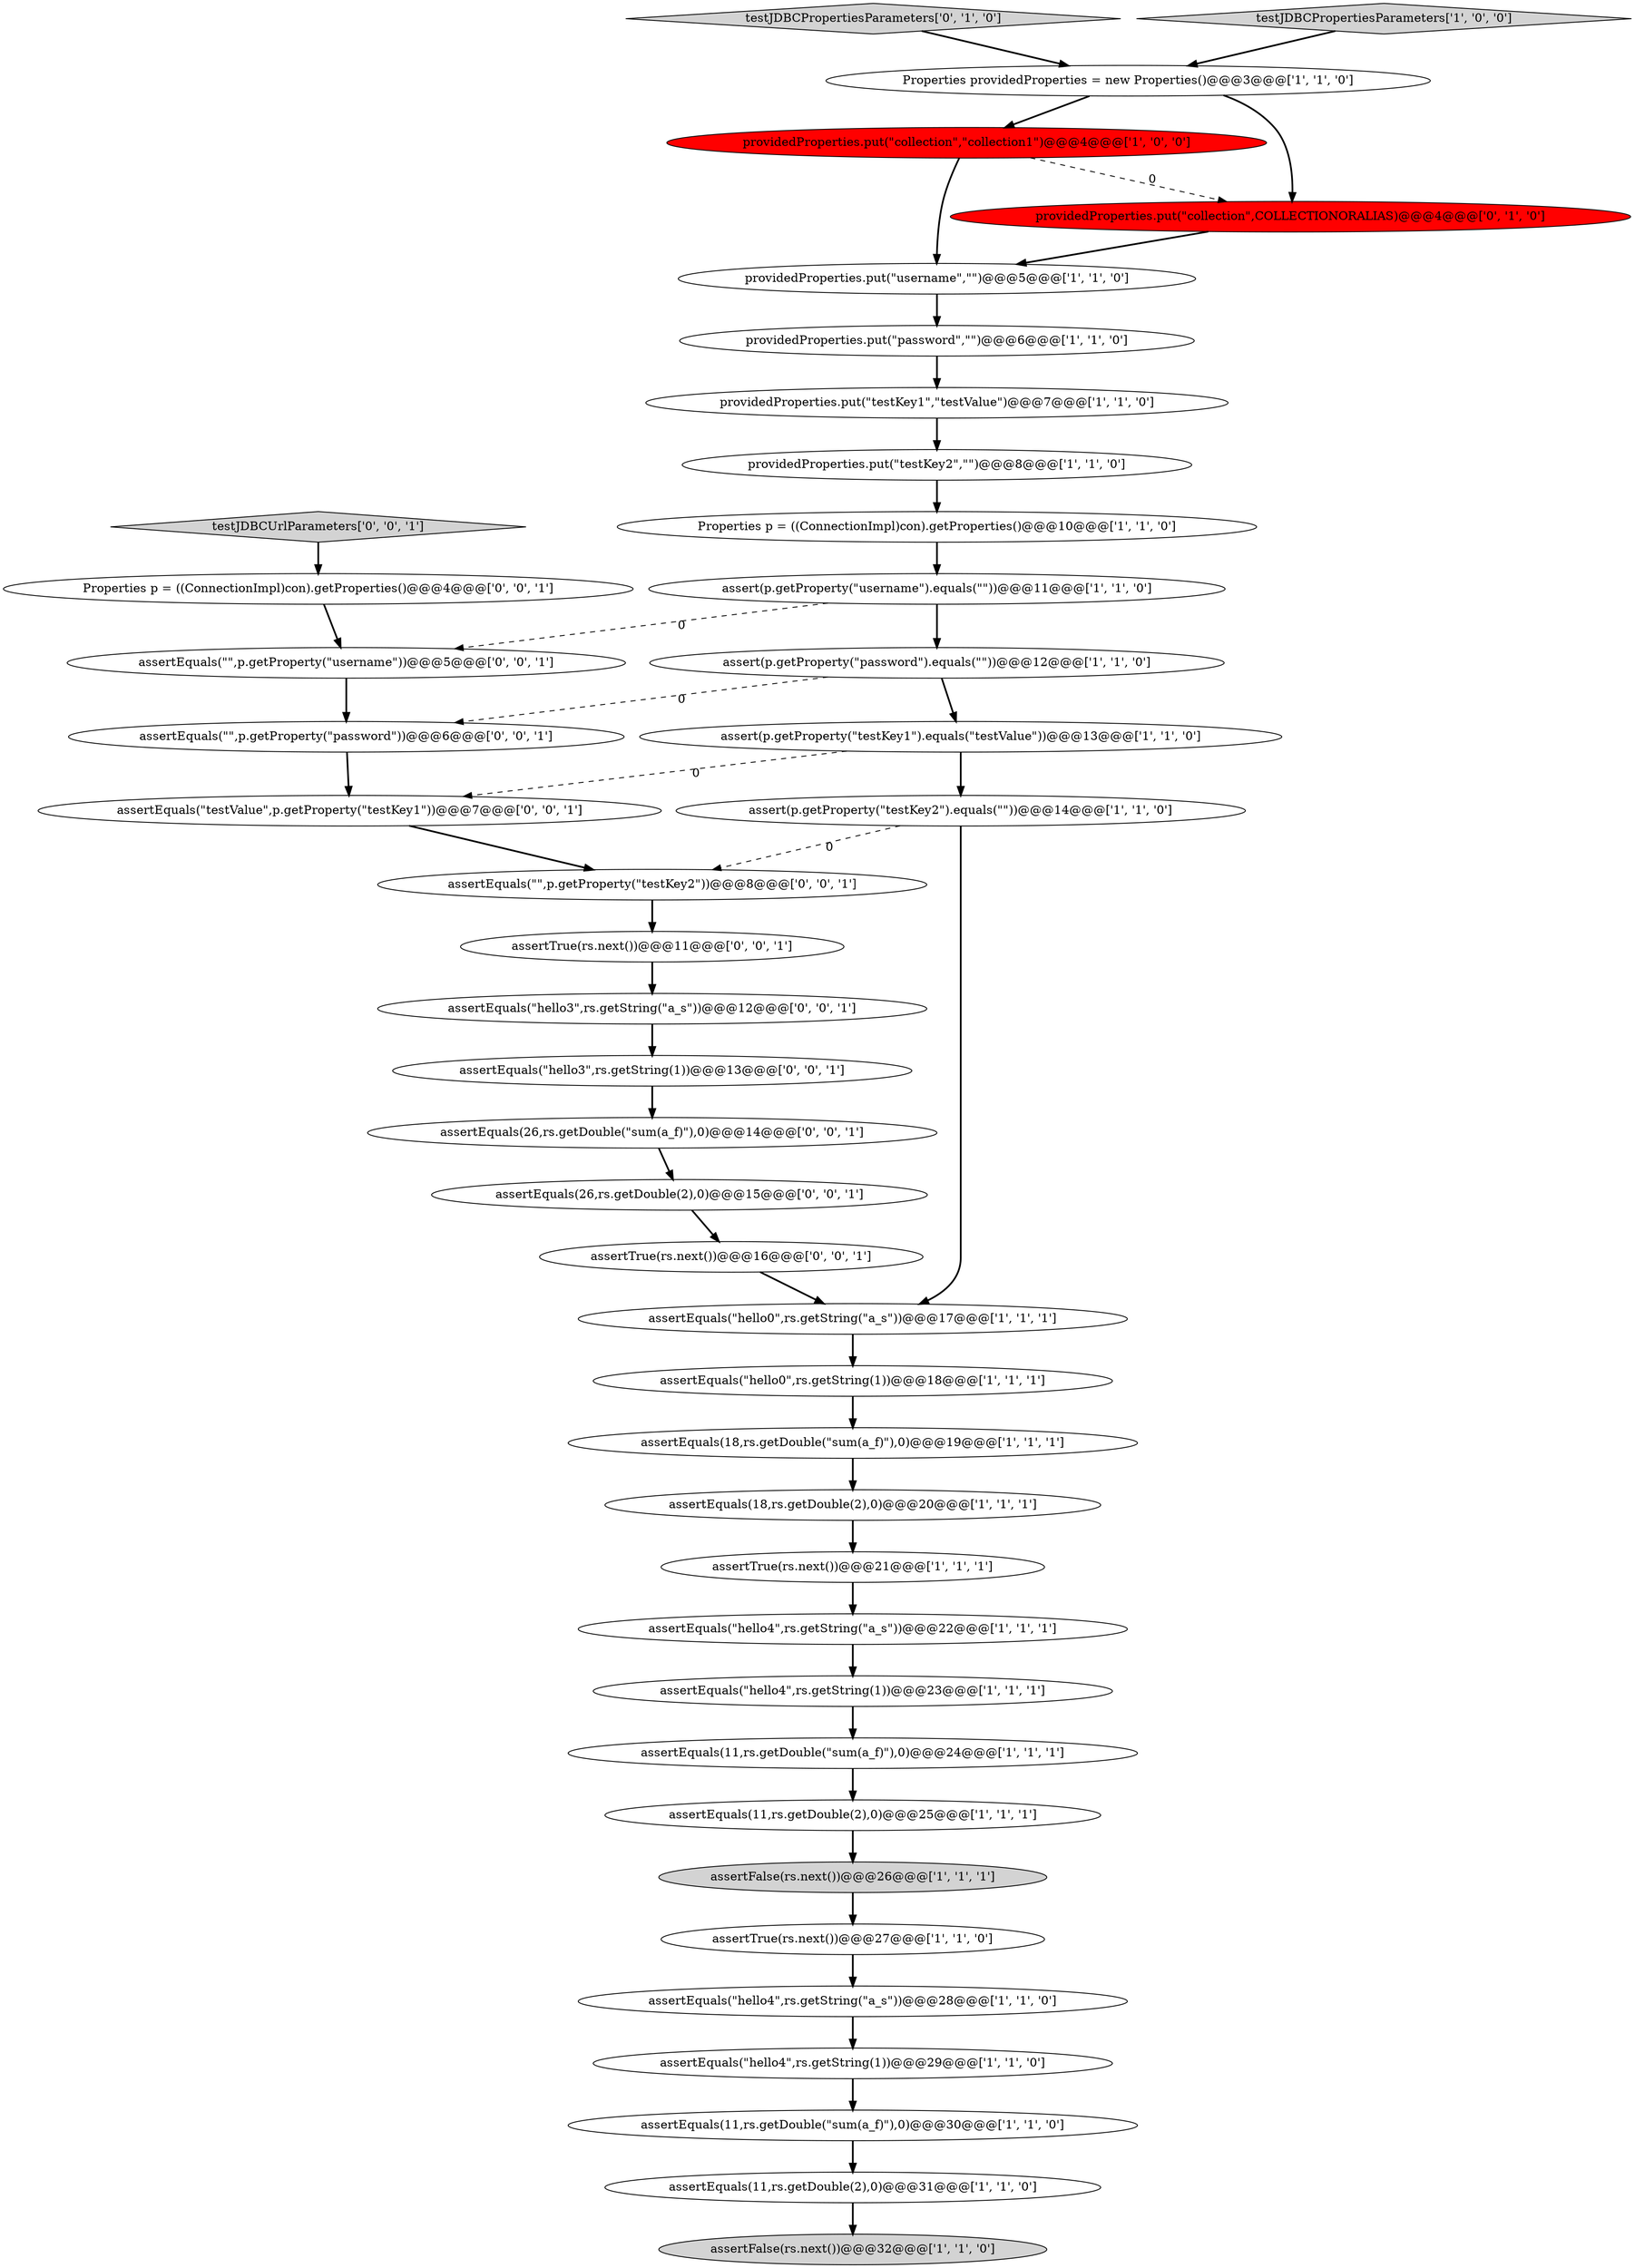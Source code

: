 digraph {
3 [style = filled, label = "assert(p.getProperty(\"password\").equals(\"\"))@@@12@@@['1', '1', '0']", fillcolor = white, shape = ellipse image = "AAA0AAABBB1BBB"];
1 [style = filled, label = "assertTrue(rs.next())@@@27@@@['1', '1', '0']", fillcolor = white, shape = ellipse image = "AAA0AAABBB1BBB"];
30 [style = filled, label = "assertEquals(\"\",p.getProperty(\"testKey2\"))@@@8@@@['0', '0', '1']", fillcolor = white, shape = ellipse image = "AAA0AAABBB3BBB"];
37 [style = filled, label = "assertEquals(\"\",p.getProperty(\"username\"))@@@5@@@['0', '0', '1']", fillcolor = white, shape = ellipse image = "AAA0AAABBB3BBB"];
0 [style = filled, label = "providedProperties.put(\"collection\",\"collection1\")@@@4@@@['1', '0', '0']", fillcolor = red, shape = ellipse image = "AAA1AAABBB1BBB"];
28 [style = filled, label = "providedProperties.put(\"collection\",COLLECTIONORALIAS)@@@4@@@['0', '1', '0']", fillcolor = red, shape = ellipse image = "AAA1AAABBB2BBB"];
40 [style = filled, label = "Properties p = ((ConnectionImpl)con).getProperties()@@@4@@@['0', '0', '1']", fillcolor = white, shape = ellipse image = "AAA0AAABBB3BBB"];
12 [style = filled, label = "providedProperties.put(\"username\",\"\")@@@5@@@['1', '1', '0']", fillcolor = white, shape = ellipse image = "AAA0AAABBB1BBB"];
26 [style = filled, label = "assertEquals(11,rs.getDouble(\"sum(a_f)\"),0)@@@24@@@['1', '1', '1']", fillcolor = white, shape = ellipse image = "AAA0AAABBB1BBB"];
19 [style = filled, label = "Properties p = ((ConnectionImpl)con).getProperties()@@@10@@@['1', '1', '0']", fillcolor = white, shape = ellipse image = "AAA0AAABBB1BBB"];
2 [style = filled, label = "assertEquals(\"hello0\",rs.getString(1))@@@18@@@['1', '1', '1']", fillcolor = white, shape = ellipse image = "AAA0AAABBB1BBB"];
17 [style = filled, label = "assertEquals(\"hello4\",rs.getString(\"a_s\"))@@@22@@@['1', '1', '1']", fillcolor = white, shape = ellipse image = "AAA0AAABBB1BBB"];
25 [style = filled, label = "assertEquals(11,rs.getDouble(\"sum(a_f)\"),0)@@@30@@@['1', '1', '0']", fillcolor = white, shape = ellipse image = "AAA0AAABBB1BBB"];
5 [style = filled, label = "providedProperties.put(\"testKey2\",\"\")@@@8@@@['1', '1', '0']", fillcolor = white, shape = ellipse image = "AAA0AAABBB1BBB"];
7 [style = filled, label = "assertEquals(18,rs.getDouble(\"sum(a_f)\"),0)@@@19@@@['1', '1', '1']", fillcolor = white, shape = ellipse image = "AAA0AAABBB1BBB"];
38 [style = filled, label = "assertEquals(\"hello3\",rs.getString(1))@@@13@@@['0', '0', '1']", fillcolor = white, shape = ellipse image = "AAA0AAABBB3BBB"];
24 [style = filled, label = "assertEquals(\"hello4\",rs.getString(1))@@@23@@@['1', '1', '1']", fillcolor = white, shape = ellipse image = "AAA0AAABBB1BBB"];
41 [style = filled, label = "assertEquals(26,rs.getDouble(2),0)@@@15@@@['0', '0', '1']", fillcolor = white, shape = ellipse image = "AAA0AAABBB3BBB"];
9 [style = filled, label = "assert(p.getProperty(\"testKey2\").equals(\"\"))@@@14@@@['1', '1', '0']", fillcolor = white, shape = ellipse image = "AAA0AAABBB1BBB"];
23 [style = filled, label = "assertFalse(rs.next())@@@32@@@['1', '1', '0']", fillcolor = lightgray, shape = ellipse image = "AAA0AAABBB1BBB"];
15 [style = filled, label = "assertEquals(\"hello0\",rs.getString(\"a_s\"))@@@17@@@['1', '1', '1']", fillcolor = white, shape = ellipse image = "AAA0AAABBB1BBB"];
16 [style = filled, label = "assert(p.getProperty(\"testKey1\").equals(\"testValue\"))@@@13@@@['1', '1', '0']", fillcolor = white, shape = ellipse image = "AAA0AAABBB1BBB"];
8 [style = filled, label = "Properties providedProperties = new Properties()@@@3@@@['1', '1', '0']", fillcolor = white, shape = ellipse image = "AAA0AAABBB1BBB"];
29 [style = filled, label = "testJDBCPropertiesParameters['0', '1', '0']", fillcolor = lightgray, shape = diamond image = "AAA0AAABBB2BBB"];
33 [style = filled, label = "assertEquals(\"testValue\",p.getProperty(\"testKey1\"))@@@7@@@['0', '0', '1']", fillcolor = white, shape = ellipse image = "AAA0AAABBB3BBB"];
18 [style = filled, label = "assertEquals(11,rs.getDouble(2),0)@@@31@@@['1', '1', '0']", fillcolor = white, shape = ellipse image = "AAA0AAABBB1BBB"];
10 [style = filled, label = "assertEquals(18,rs.getDouble(2),0)@@@20@@@['1', '1', '1']", fillcolor = white, shape = ellipse image = "AAA0AAABBB1BBB"];
36 [style = filled, label = "assertEquals(26,rs.getDouble(\"sum(a_f)\"),0)@@@14@@@['0', '0', '1']", fillcolor = white, shape = ellipse image = "AAA0AAABBB3BBB"];
21 [style = filled, label = "assertFalse(rs.next())@@@26@@@['1', '1', '1']", fillcolor = lightgray, shape = ellipse image = "AAA0AAABBB1BBB"];
22 [style = filled, label = "providedProperties.put(\"password\",\"\")@@@6@@@['1', '1', '0']", fillcolor = white, shape = ellipse image = "AAA0AAABBB1BBB"];
14 [style = filled, label = "providedProperties.put(\"testKey1\",\"testValue\")@@@7@@@['1', '1', '0']", fillcolor = white, shape = ellipse image = "AAA0AAABBB1BBB"];
39 [style = filled, label = "assertTrue(rs.next())@@@11@@@['0', '0', '1']", fillcolor = white, shape = ellipse image = "AAA0AAABBB3BBB"];
35 [style = filled, label = "assertTrue(rs.next())@@@16@@@['0', '0', '1']", fillcolor = white, shape = ellipse image = "AAA0AAABBB3BBB"];
20 [style = filled, label = "assertTrue(rs.next())@@@21@@@['1', '1', '1']", fillcolor = white, shape = ellipse image = "AAA0AAABBB1BBB"];
11 [style = filled, label = "assertEquals(\"hello4\",rs.getString(1))@@@29@@@['1', '1', '0']", fillcolor = white, shape = ellipse image = "AAA0AAABBB1BBB"];
27 [style = filled, label = "assert(p.getProperty(\"username\").equals(\"\"))@@@11@@@['1', '1', '0']", fillcolor = white, shape = ellipse image = "AAA0AAABBB1BBB"];
13 [style = filled, label = "assertEquals(11,rs.getDouble(2),0)@@@25@@@['1', '1', '1']", fillcolor = white, shape = ellipse image = "AAA0AAABBB1BBB"];
4 [style = filled, label = "testJDBCPropertiesParameters['1', '0', '0']", fillcolor = lightgray, shape = diamond image = "AAA0AAABBB1BBB"];
31 [style = filled, label = "testJDBCUrlParameters['0', '0', '1']", fillcolor = lightgray, shape = diamond image = "AAA0AAABBB3BBB"];
6 [style = filled, label = "assertEquals(\"hello4\",rs.getString(\"a_s\"))@@@28@@@['1', '1', '0']", fillcolor = white, shape = ellipse image = "AAA0AAABBB1BBB"];
32 [style = filled, label = "assertEquals(\"\",p.getProperty(\"password\"))@@@6@@@['0', '0', '1']", fillcolor = white, shape = ellipse image = "AAA0AAABBB3BBB"];
34 [style = filled, label = "assertEquals(\"hello3\",rs.getString(\"a_s\"))@@@12@@@['0', '0', '1']", fillcolor = white, shape = ellipse image = "AAA0AAABBB3BBB"];
8->28 [style = bold, label=""];
29->8 [style = bold, label=""];
15->2 [style = bold, label=""];
10->20 [style = bold, label=""];
20->17 [style = bold, label=""];
18->23 [style = bold, label=""];
36->41 [style = bold, label=""];
35->15 [style = bold, label=""];
7->10 [style = bold, label=""];
39->34 [style = bold, label=""];
12->22 [style = bold, label=""];
0->12 [style = bold, label=""];
27->3 [style = bold, label=""];
25->18 [style = bold, label=""];
38->36 [style = bold, label=""];
3->16 [style = bold, label=""];
28->12 [style = bold, label=""];
0->28 [style = dashed, label="0"];
32->33 [style = bold, label=""];
26->13 [style = bold, label=""];
27->37 [style = dashed, label="0"];
8->0 [style = bold, label=""];
5->19 [style = bold, label=""];
24->26 [style = bold, label=""];
17->24 [style = bold, label=""];
1->6 [style = bold, label=""];
9->15 [style = bold, label=""];
19->27 [style = bold, label=""];
6->11 [style = bold, label=""];
21->1 [style = bold, label=""];
33->30 [style = bold, label=""];
37->32 [style = bold, label=""];
30->39 [style = bold, label=""];
31->40 [style = bold, label=""];
4->8 [style = bold, label=""];
16->33 [style = dashed, label="0"];
2->7 [style = bold, label=""];
34->38 [style = bold, label=""];
3->32 [style = dashed, label="0"];
22->14 [style = bold, label=""];
13->21 [style = bold, label=""];
16->9 [style = bold, label=""];
9->30 [style = dashed, label="0"];
11->25 [style = bold, label=""];
40->37 [style = bold, label=""];
14->5 [style = bold, label=""];
41->35 [style = bold, label=""];
}
